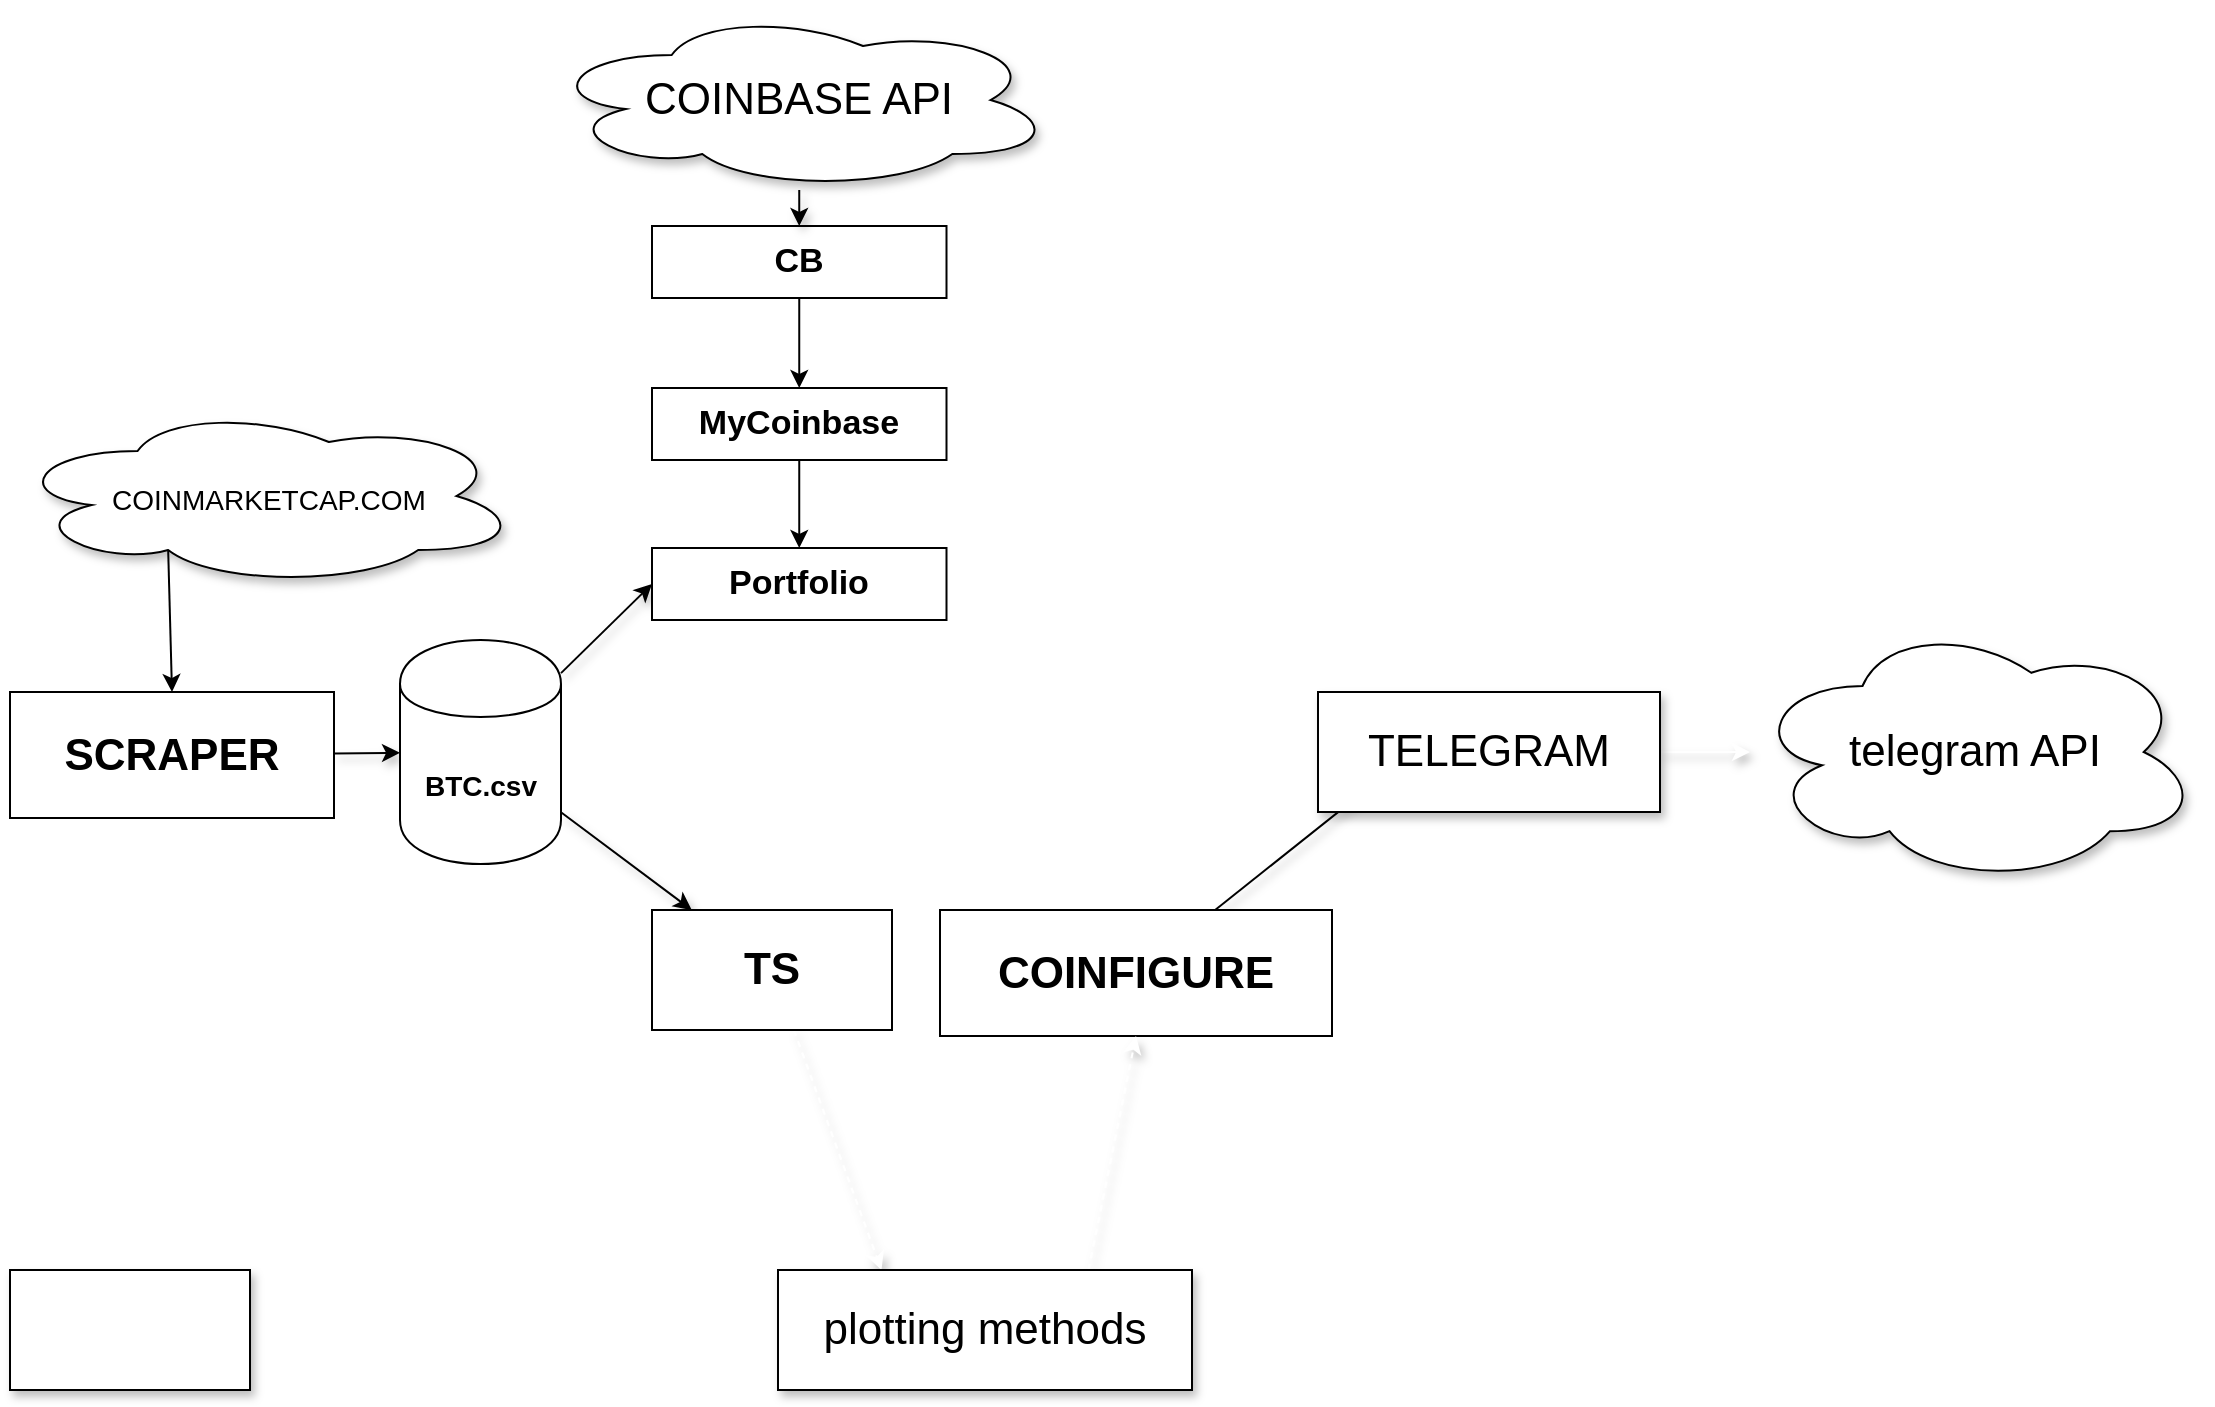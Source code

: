<mxfile>
    <diagram id="-aWdgs_kbWuAb9phGuLL" name="Page-1">
        <mxGraphModel dx="1230" dy="882" grid="1" gridSize="9" guides="1" tooltips="1" connect="1" arrows="1" fold="1" page="1" pageScale="1" pageWidth="1169" pageHeight="827" background="none" math="0" shadow="0">
            <root>
                <mxCell id="0"/>
                <mxCell id="1" parent="0"/>
                <mxCell id="7" value="" style="edgeStyle=none;html=1;shadow=1;" parent="1" source="2" target="6" edge="1">
                    <mxGeometry relative="1" as="geometry"/>
                </mxCell>
                <mxCell id="2" value="&lt;b&gt;&lt;font style=&quot;font-size: 22px&quot;&gt;SCRAPER&lt;/font&gt;&lt;/b&gt;" style="whiteSpace=wrap;html=1;" parent="1" vertex="1">
                    <mxGeometry x="39" y="359" width="162" height="63" as="geometry"/>
                </mxCell>
                <mxCell id="9" value="" style="edgeStyle=none;html=1;shadow=1;" parent="1" source="6" target="8" edge="1">
                    <mxGeometry relative="1" as="geometry"/>
                </mxCell>
                <mxCell id="11" value="" style="edgeStyle=none;html=1;shadow=1;entryX=0;entryY=0.5;entryDx=0;entryDy=0;" parent="1" source="6" target="30" edge="1">
                    <mxGeometry relative="1" as="geometry">
                        <mxPoint x="412" y="374" as="targetPoint"/>
                    </mxGeometry>
                </mxCell>
                <mxCell id="6" value="&lt;b&gt;&lt;font style=&quot;font-size: 14px&quot;&gt;BTC.csv&lt;/font&gt;&lt;/b&gt;" style="shape=cylinder;whiteSpace=wrap;html=1;boundedLbl=1;backgroundOutline=1;" parent="1" vertex="1">
                    <mxGeometry x="234" y="333" width="80.5" height="112" as="geometry"/>
                </mxCell>
                <mxCell id="21" style="html=1;entryX=0.25;entryY=0;entryDx=0;entryDy=0;shadow=1;fontSize=22;fontColor=#FFFFFF;fillColor=#f0a30a;elbow=vertical;dashed=1;strokeColor=#FFFFFF;" parent="1" source="8" target="20" edge="1">
                    <mxGeometry relative="1" as="geometry"/>
                </mxCell>
                <mxCell id="8" value="&lt;font style=&quot;font-size: 22px;&quot;&gt;TS&lt;/font&gt;" style="whiteSpace=wrap;html=1;fontStyle=1;fontSize=22;" parent="1" vertex="1">
                    <mxGeometry x="360" y="468" width="120" height="60" as="geometry"/>
                </mxCell>
                <mxCell id="29" value="" style="edgeStyle=none;html=1;" edge="1" parent="1" source="10" target="28">
                    <mxGeometry relative="1" as="geometry"/>
                </mxCell>
                <mxCell id="10" value="&lt;b&gt;&lt;font style=&quot;font-size: 17px&quot;&gt;CB&lt;/font&gt;&lt;/b&gt;" style="whiteSpace=wrap;html=1;" parent="1" vertex="1">
                    <mxGeometry x="360" y="126" width="147.25" height="36" as="geometry"/>
                </mxCell>
                <mxCell id="19" style="edgeStyle=none;html=1;entryX=0.5;entryY=0;entryDx=0;entryDy=0;shadow=1;fontSize=22;" parent="1" source="13" target="18" edge="1">
                    <mxGeometry relative="1" as="geometry"/>
                </mxCell>
                <mxCell id="13" value="&lt;font style=&quot;font-size: 22px&quot;&gt;COINFIGURE&lt;/font&gt;" style="whiteSpace=wrap;html=1;fontStyle=1;fontSize=22;" parent="1" vertex="1">
                    <mxGeometry x="504" y="468" width="196" height="63" as="geometry"/>
                </mxCell>
                <mxCell id="17" style="edgeStyle=none;html=1;entryX=0.5;entryY=0;entryDx=0;entryDy=0;shadow=1;fontSize=22;" parent="1" source="16" target="10" edge="1">
                    <mxGeometry relative="1" as="geometry"/>
                </mxCell>
                <mxCell id="16" value="COINBASE API" style="ellipse;shape=cloud;whiteSpace=wrap;html=1;shadow=1;fontSize=22;gradientColor=none;" parent="1" vertex="1">
                    <mxGeometry x="306.06" y="18" width="255.12" height="90" as="geometry"/>
                </mxCell>
                <mxCell id="24" value="" style="edgeStyle=none;html=1;shadow=1;fontSize=22;fontColor=#FFFFFF;fillColor=#f5f5f5;strokeColor=#FFFFFF;" parent="1" source="18" target="23" edge="1">
                    <mxGeometry relative="1" as="geometry"/>
                </mxCell>
                <mxCell id="18" value="TELEGRAM" style="rounded=0;whiteSpace=wrap;html=1;shadow=1;fontSize=22;gradientColor=none;" parent="1" vertex="1">
                    <mxGeometry x="693" y="359" width="171" height="60" as="geometry"/>
                </mxCell>
                <mxCell id="22" style="html=1;shadow=1;fontSize=22;entryX=0.5;entryY=1;entryDx=0;entryDy=0;fontColor=#FFFFFF;fillColor=#f0a30a;elbow=vertical;exitX=0.75;exitY=0;exitDx=0;exitDy=0;dashed=1;strokeColor=#FFFFFF;" parent="1" source="20" target="13" edge="1">
                    <mxGeometry relative="1" as="geometry">
                        <mxPoint x="630" y="531" as="targetPoint"/>
                        <mxPoint x="634" y="630" as="sourcePoint"/>
                    </mxGeometry>
                </mxCell>
                <mxCell id="20" value="plotting methods" style="rounded=0;whiteSpace=wrap;html=1;shadow=1;fontSize=22;gradientColor=none;" parent="1" vertex="1">
                    <mxGeometry x="423" y="648" width="207" height="60" as="geometry"/>
                </mxCell>
                <mxCell id="23" value="telegram API" style="ellipse;shape=cloud;whiteSpace=wrap;html=1;rounded=0;shadow=1;fontSize=22;" parent="1" vertex="1">
                    <mxGeometry x="909" y="323" width="225" height="132" as="geometry"/>
                </mxCell>
                <mxCell id="25" value="CONFIG" style="rounded=0;whiteSpace=wrap;html=1;shadow=1;fontSize=22;fontColor=#FFFFFF;gradientColor=none;" parent="1" vertex="1">
                    <mxGeometry x="39" y="648" width="120" height="60" as="geometry"/>
                </mxCell>
                <mxCell id="27" style="edgeStyle=none;html=1;exitX=0.31;exitY=0.8;exitDx=0;exitDy=0;exitPerimeter=0;entryX=0.5;entryY=0;entryDx=0;entryDy=0;" edge="1" parent="1" source="26" target="2">
                    <mxGeometry relative="1" as="geometry"/>
                </mxCell>
                <mxCell id="26" value="&lt;font style=&quot;font-size: 14px&quot;&gt;&amp;nbsp;COINMARKETCAP.COM&lt;/font&gt;" style="ellipse;shape=cloud;whiteSpace=wrap;html=1;shadow=1;fontSize=22;gradientColor=none;" vertex="1" parent="1">
                    <mxGeometry x="39" y="216" width="255.12" height="90" as="geometry"/>
                </mxCell>
                <mxCell id="31" value="" style="edgeStyle=none;html=1;" edge="1" parent="1" source="28" target="30">
                    <mxGeometry relative="1" as="geometry"/>
                </mxCell>
                <mxCell id="28" value="&lt;b&gt;&lt;font style=&quot;font-size: 17px&quot;&gt;MyCoinbase&lt;/font&gt;&lt;/b&gt;" style="whiteSpace=wrap;html=1;" vertex="1" parent="1">
                    <mxGeometry x="360" y="207" width="147.25" height="36" as="geometry"/>
                </mxCell>
                <mxCell id="30" value="&lt;b&gt;&lt;font style=&quot;font-size: 17px&quot;&gt;Portfolio&lt;/font&gt;&lt;/b&gt;" style="whiteSpace=wrap;html=1;" vertex="1" parent="1">
                    <mxGeometry x="360" y="287" width="147.25" height="36" as="geometry"/>
                </mxCell>
            </root>
        </mxGraphModel>
    </diagram>
</mxfile>